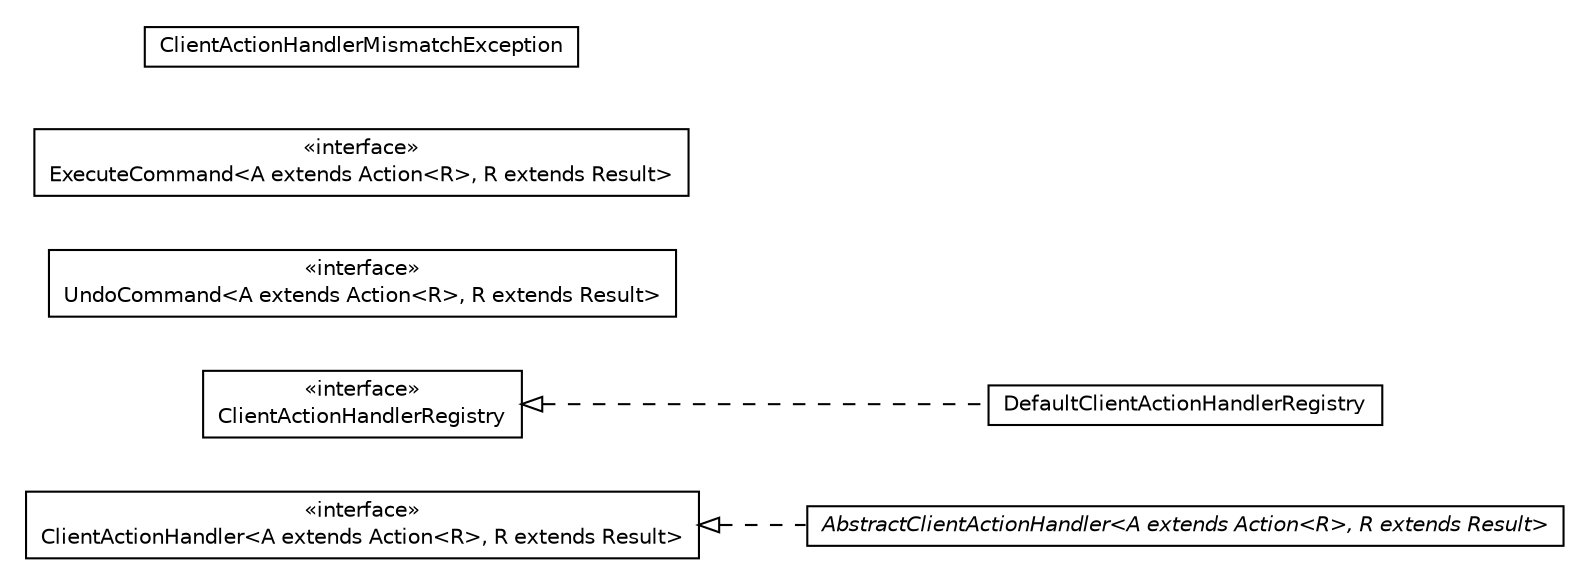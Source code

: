 #!/usr/local/bin/dot
#
# Class diagram 
# Generated by UMLGraph version R5_6-24-gf6e263 (http://www.umlgraph.org/)
#

digraph G {
	edge [fontname="Helvetica",fontsize=10,labelfontname="Helvetica",labelfontsize=10];
	node [fontname="Helvetica",fontsize=10,shape=plaintext];
	nodesep=0.25;
	ranksep=0.5;
	rankdir=LR;
	// com.gwtplatform.dispatch.client.actionhandler.AbstractClientActionHandler<A extends com.gwtplatform.dispatch.shared.Action<R>, R extends com.gwtplatform.dispatch.shared.Result>
	c2464 [label=<<table title="com.gwtplatform.dispatch.client.actionhandler.AbstractClientActionHandler" border="0" cellborder="1" cellspacing="0" cellpadding="2" port="p" href="./AbstractClientActionHandler.html">
		<tr><td><table border="0" cellspacing="0" cellpadding="1">
<tr><td align="center" balign="center"><font face="Helvetica-Oblique"> AbstractClientActionHandler&lt;A extends Action&lt;R&gt;, R extends Result&gt; </font></td></tr>
		</table></td></tr>
		</table>>, URL="./AbstractClientActionHandler.html", fontname="Helvetica", fontcolor="black", fontsize=10.0];
	// com.gwtplatform.dispatch.client.actionhandler.DefaultClientActionHandlerRegistry
	c2465 [label=<<table title="com.gwtplatform.dispatch.client.actionhandler.DefaultClientActionHandlerRegistry" border="0" cellborder="1" cellspacing="0" cellpadding="2" port="p" href="./DefaultClientActionHandlerRegistry.html">
		<tr><td><table border="0" cellspacing="0" cellpadding="1">
<tr><td align="center" balign="center"> DefaultClientActionHandlerRegistry </td></tr>
		</table></td></tr>
		</table>>, URL="./DefaultClientActionHandlerRegistry.html", fontname="Helvetica", fontcolor="black", fontsize=10.0];
	// com.gwtplatform.dispatch.client.actionhandler.UndoCommand<A extends com.gwtplatform.dispatch.shared.Action<R>, R extends com.gwtplatform.dispatch.shared.Result>
	c2466 [label=<<table title="com.gwtplatform.dispatch.client.actionhandler.UndoCommand" border="0" cellborder="1" cellspacing="0" cellpadding="2" port="p" href="./UndoCommand.html">
		<tr><td><table border="0" cellspacing="0" cellpadding="1">
<tr><td align="center" balign="center"> &#171;interface&#187; </td></tr>
<tr><td align="center" balign="center"> UndoCommand&lt;A extends Action&lt;R&gt;, R extends Result&gt; </td></tr>
		</table></td></tr>
		</table>>, URL="./UndoCommand.html", fontname="Helvetica", fontcolor="black", fontsize=10.0];
	// com.gwtplatform.dispatch.client.actionhandler.ExecuteCommand<A extends com.gwtplatform.dispatch.shared.Action<R>, R extends com.gwtplatform.dispatch.shared.Result>
	c2467 [label=<<table title="com.gwtplatform.dispatch.client.actionhandler.ExecuteCommand" border="0" cellborder="1" cellspacing="0" cellpadding="2" port="p" href="./ExecuteCommand.html">
		<tr><td><table border="0" cellspacing="0" cellpadding="1">
<tr><td align="center" balign="center"> &#171;interface&#187; </td></tr>
<tr><td align="center" balign="center"> ExecuteCommand&lt;A extends Action&lt;R&gt;, R extends Result&gt; </td></tr>
		</table></td></tr>
		</table>>, URL="./ExecuteCommand.html", fontname="Helvetica", fontcolor="black", fontsize=10.0];
	// com.gwtplatform.dispatch.client.actionhandler.ClientActionHandlerRegistry
	c2468 [label=<<table title="com.gwtplatform.dispatch.client.actionhandler.ClientActionHandlerRegistry" border="0" cellborder="1" cellspacing="0" cellpadding="2" port="p" href="./ClientActionHandlerRegistry.html">
		<tr><td><table border="0" cellspacing="0" cellpadding="1">
<tr><td align="center" balign="center"> &#171;interface&#187; </td></tr>
<tr><td align="center" balign="center"> ClientActionHandlerRegistry </td></tr>
		</table></td></tr>
		</table>>, URL="./ClientActionHandlerRegistry.html", fontname="Helvetica", fontcolor="black", fontsize=10.0];
	// com.gwtplatform.dispatch.client.actionhandler.ClientActionHandler<A extends com.gwtplatform.dispatch.shared.Action<R>, R extends com.gwtplatform.dispatch.shared.Result>
	c2469 [label=<<table title="com.gwtplatform.dispatch.client.actionhandler.ClientActionHandler" border="0" cellborder="1" cellspacing="0" cellpadding="2" port="p" href="./ClientActionHandler.html">
		<tr><td><table border="0" cellspacing="0" cellpadding="1">
<tr><td align="center" balign="center"> &#171;interface&#187; </td></tr>
<tr><td align="center" balign="center"> ClientActionHandler&lt;A extends Action&lt;R&gt;, R extends Result&gt; </td></tr>
		</table></td></tr>
		</table>>, URL="./ClientActionHandler.html", fontname="Helvetica", fontcolor="black", fontsize=10.0];
	// com.gwtplatform.dispatch.client.actionhandler.ClientActionHandlerMismatchException
	c2470 [label=<<table title="com.gwtplatform.dispatch.client.actionhandler.ClientActionHandlerMismatchException" border="0" cellborder="1" cellspacing="0" cellpadding="2" port="p" href="./ClientActionHandlerMismatchException.html">
		<tr><td><table border="0" cellspacing="0" cellpadding="1">
<tr><td align="center" balign="center"> ClientActionHandlerMismatchException </td></tr>
		</table></td></tr>
		</table>>, URL="./ClientActionHandlerMismatchException.html", fontname="Helvetica", fontcolor="black", fontsize=10.0];
	//com.gwtplatform.dispatch.client.actionhandler.AbstractClientActionHandler<A extends com.gwtplatform.dispatch.shared.Action<R>, R extends com.gwtplatform.dispatch.shared.Result> implements com.gwtplatform.dispatch.client.actionhandler.ClientActionHandler<A extends com.gwtplatform.dispatch.shared.Action<R>, R extends com.gwtplatform.dispatch.shared.Result>
	c2469:p -> c2464:p [dir=back,arrowtail=empty,style=dashed];
	//com.gwtplatform.dispatch.client.actionhandler.DefaultClientActionHandlerRegistry implements com.gwtplatform.dispatch.client.actionhandler.ClientActionHandlerRegistry
	c2468:p -> c2465:p [dir=back,arrowtail=empty,style=dashed];
}

